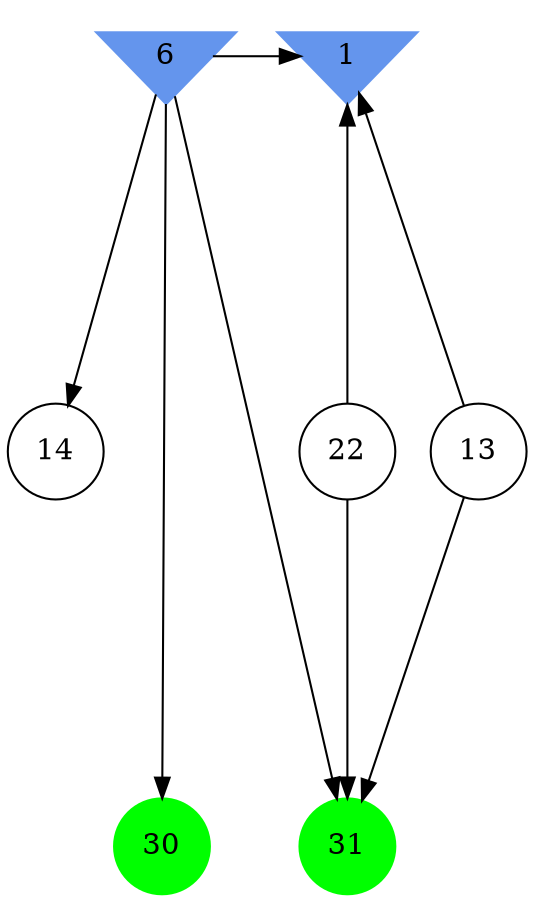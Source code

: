 digraph brain {
	ranksep=2.0;
	1 [shape=invtriangle,style=filled,color=cornflowerblue];
	6 [shape=invtriangle,style=filled,color=cornflowerblue];
	13 [shape=circle,color=black];
	14 [shape=circle,color=black];
	22 [shape=circle,color=black];
	30 [shape=circle,style=filled,color=green];
	31 [shape=circle,style=filled,color=green];
	6	->	31;
	6	->	1;
	13	->	31;
	13	->	1;
	22	->	31;
	22	->	1;
	6	->	14;
	6	->	30;
	{ rank=same; 1; 6; }
	{ rank=same; 13; 14; 22; }
	{ rank=same; 30; 31; }
}
